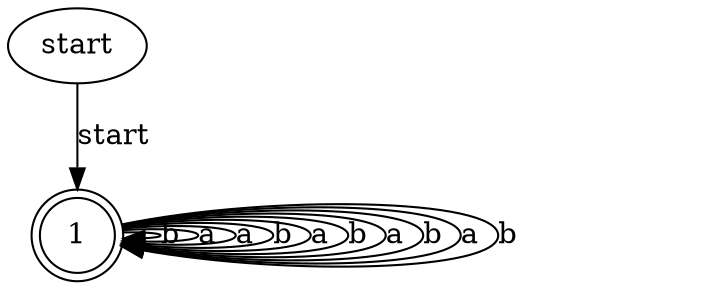 digraph automate_minimal {
1 -> 1 [label="b"];
1 -> 1 [label="a"];
1 -> 1 [label="a"];
1 -> 1 [label="b"];
1 -> 1 [label="a"];
1 -> 1 [label="b"];
1 -> 1 [label="a"];
1 -> 1 [label="b"];
1 -> 1 [label="a"];
1 -> 1 [label="b"];
start -> 1 [label="start"];
1 [shape=doublecircle];
}
